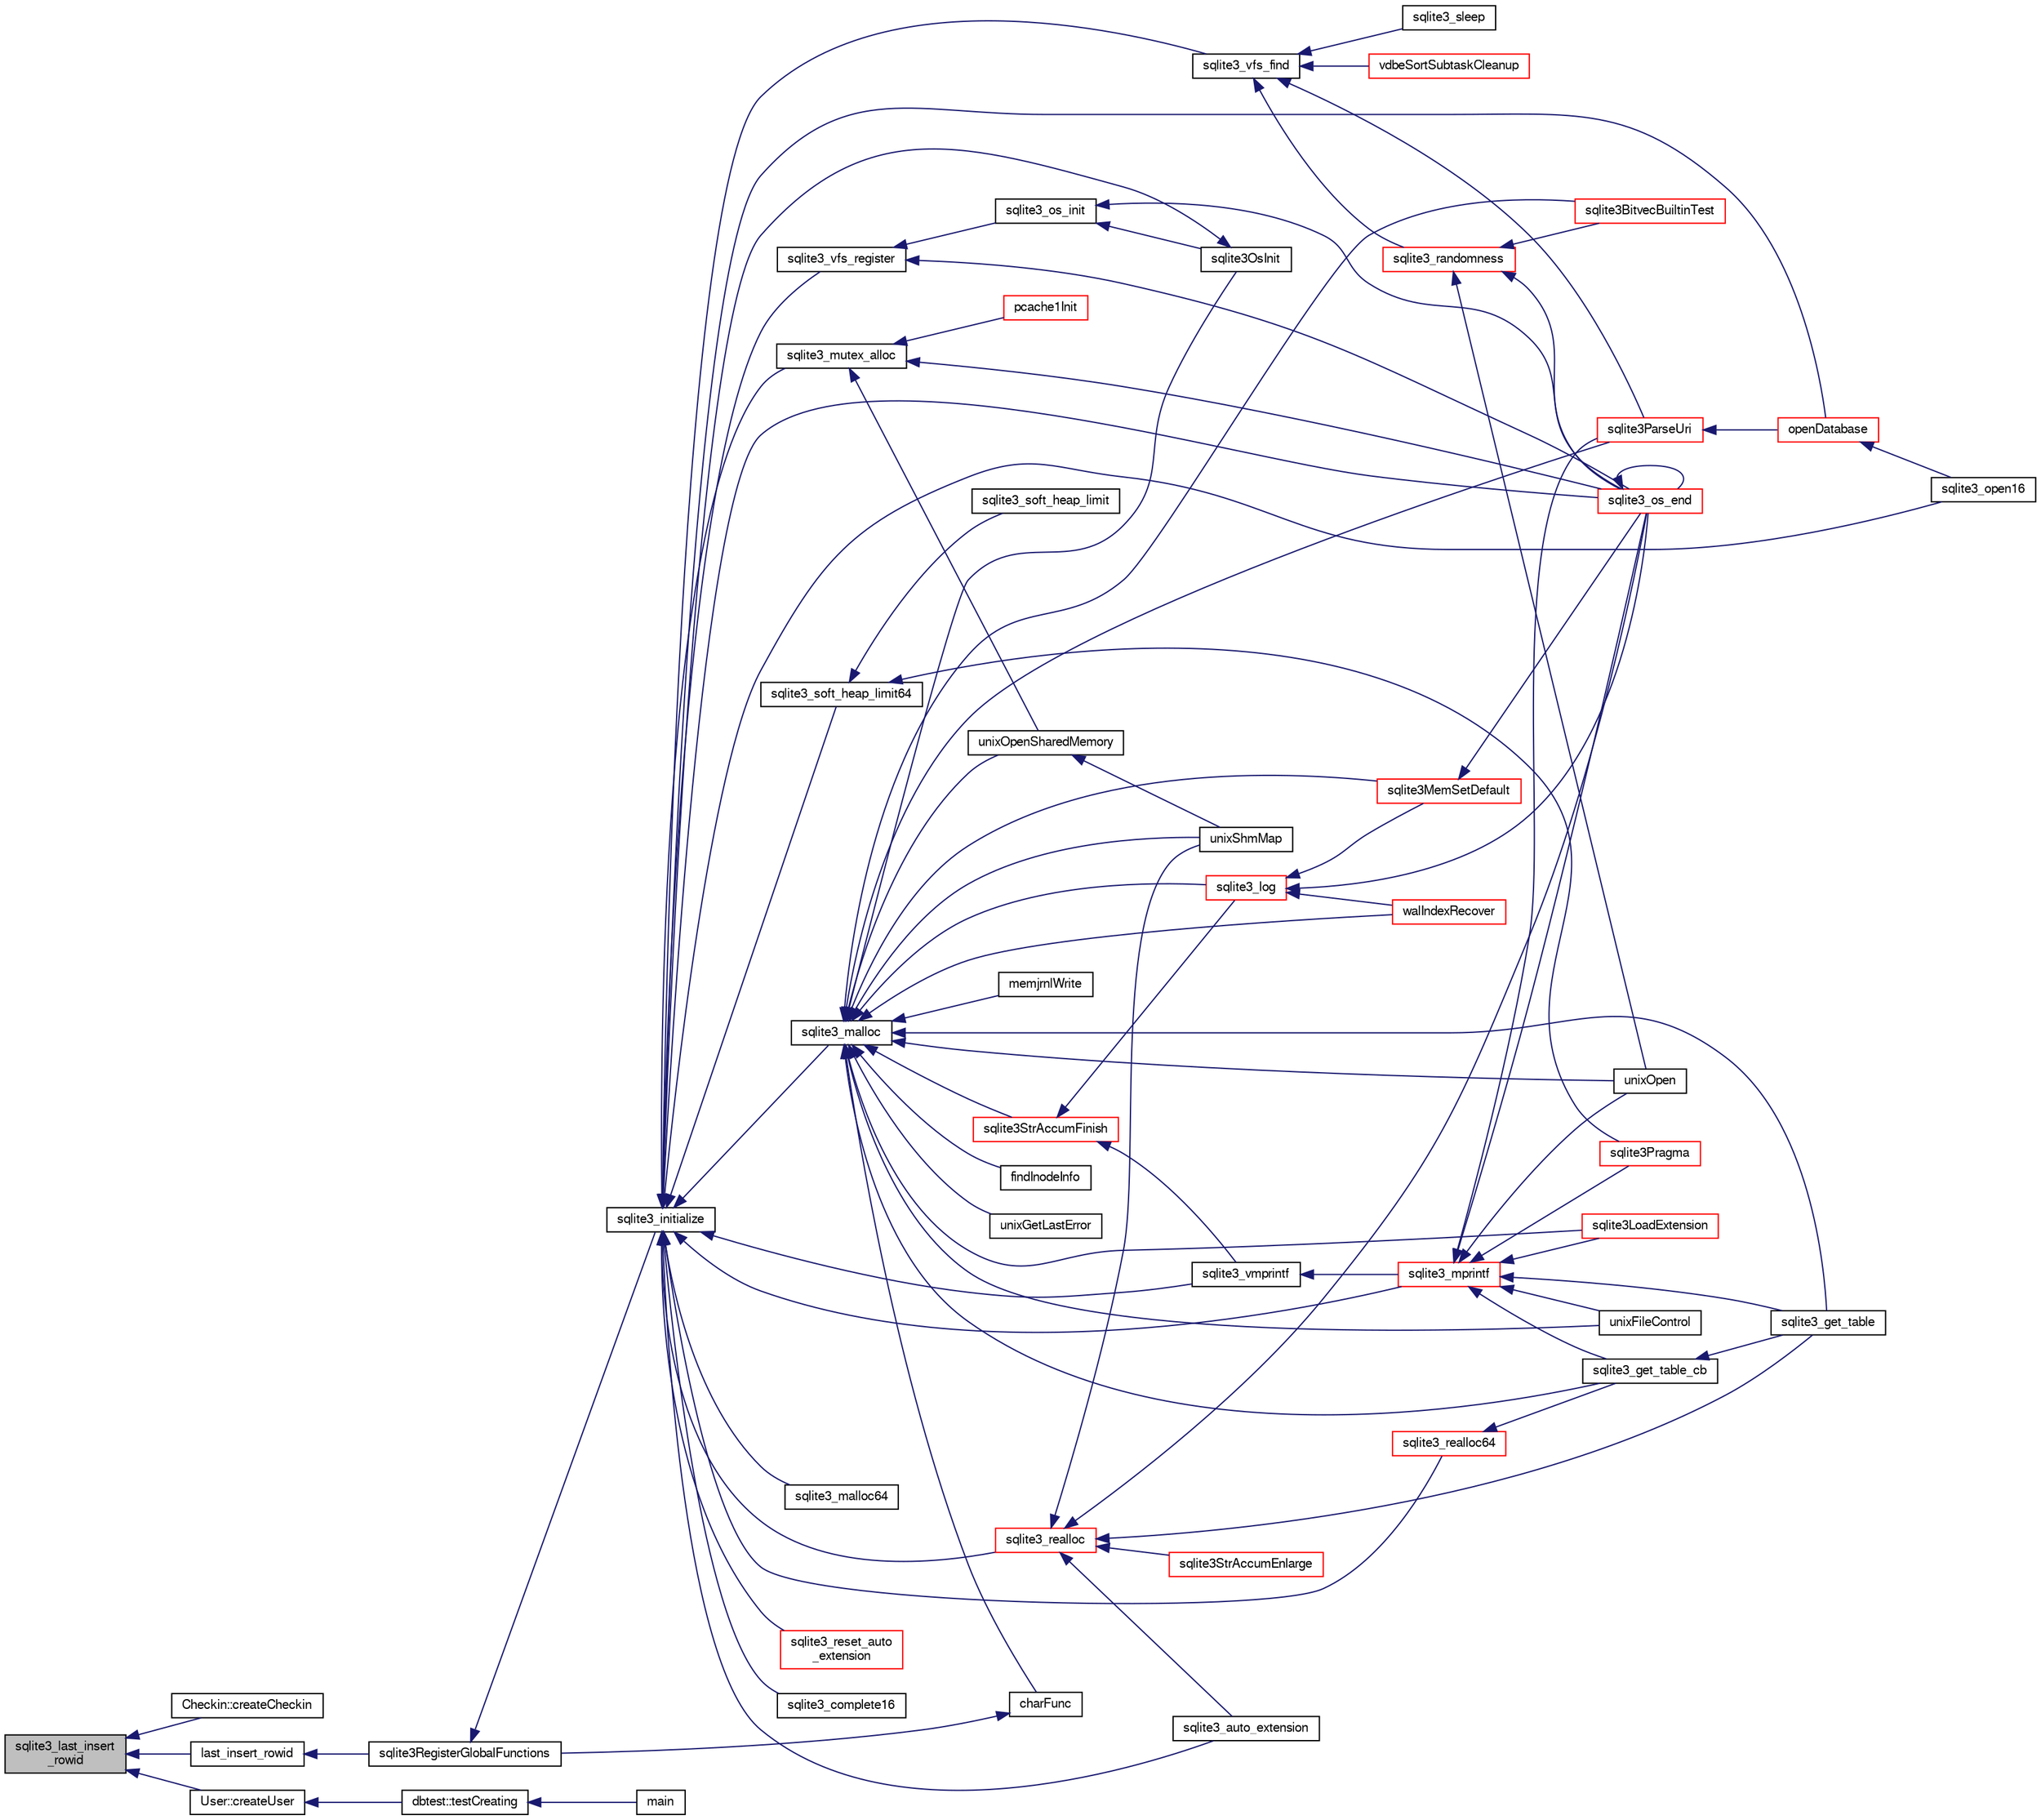 digraph "sqlite3_last_insert_rowid"
{
  edge [fontname="FreeSans",fontsize="10",labelfontname="FreeSans",labelfontsize="10"];
  node [fontname="FreeSans",fontsize="10",shape=record];
  rankdir="LR";
  Node38038 [label="sqlite3_last_insert\l_rowid",height=0.2,width=0.4,color="black", fillcolor="grey75", style="filled", fontcolor="black"];
  Node38038 -> Node38039 [dir="back",color="midnightblue",fontsize="10",style="solid",fontname="FreeSans"];
  Node38039 [label="Checkin::createCheckin",height=0.2,width=0.4,color="black", fillcolor="white", style="filled",URL="$classCheckin.html#a4e40acdf7fff0e607f6de4f24f3a163c"];
  Node38038 -> Node38040 [dir="back",color="midnightblue",fontsize="10",style="solid",fontname="FreeSans"];
  Node38040 [label="last_insert_rowid",height=0.2,width=0.4,color="black", fillcolor="white", style="filled",URL="$sqlite3_8c.html#a58bdb5411ca39965cee456c209725009"];
  Node38040 -> Node38041 [dir="back",color="midnightblue",fontsize="10",style="solid",fontname="FreeSans"];
  Node38041 [label="sqlite3RegisterGlobalFunctions",height=0.2,width=0.4,color="black", fillcolor="white", style="filled",URL="$sqlite3_8c.html#a9f75bd111010f29e1b8d74344473c4ec"];
  Node38041 -> Node38042 [dir="back",color="midnightblue",fontsize="10",style="solid",fontname="FreeSans"];
  Node38042 [label="sqlite3_initialize",height=0.2,width=0.4,color="black", fillcolor="white", style="filled",URL="$sqlite3_8h.html#ab0c0ee2d5d4cf8b28e9572296a8861df"];
  Node38042 -> Node38043 [dir="back",color="midnightblue",fontsize="10",style="solid",fontname="FreeSans"];
  Node38043 [label="sqlite3_vfs_find",height=0.2,width=0.4,color="black", fillcolor="white", style="filled",URL="$sqlite3_8h.html#ac201a26de3dfa1d6deb8069eb8d95627"];
  Node38043 -> Node38044 [dir="back",color="midnightblue",fontsize="10",style="solid",fontname="FreeSans"];
  Node38044 [label="sqlite3_randomness",height=0.2,width=0.4,color="red", fillcolor="white", style="filled",URL="$sqlite3_8h.html#aa452ad88657d4606e137b09c4e9315c7"];
  Node38044 -> Node38048 [dir="back",color="midnightblue",fontsize="10",style="solid",fontname="FreeSans"];
  Node38048 [label="unixOpen",height=0.2,width=0.4,color="black", fillcolor="white", style="filled",URL="$sqlite3_8c.html#a8ed5efc47b6e14f7805cd1bb9b215775"];
  Node38044 -> Node38049 [dir="back",color="midnightblue",fontsize="10",style="solid",fontname="FreeSans"];
  Node38049 [label="sqlite3_os_end",height=0.2,width=0.4,color="red", fillcolor="white", style="filled",URL="$sqlite3_8h.html#a2288c95881ecca13d994e42b6a958906"];
  Node38049 -> Node38049 [dir="back",color="midnightblue",fontsize="10",style="solid",fontname="FreeSans"];
  Node38044 -> Node38051 [dir="back",color="midnightblue",fontsize="10",style="solid",fontname="FreeSans"];
  Node38051 [label="sqlite3BitvecBuiltinTest",height=0.2,width=0.4,color="red", fillcolor="white", style="filled",URL="$sqlite3_8c.html#a9b4e3e921ce1ede6f10a9106c034ff9b"];
  Node38043 -> Node38446 [dir="back",color="midnightblue",fontsize="10",style="solid",fontname="FreeSans"];
  Node38446 [label="vdbeSortSubtaskCleanup",height=0.2,width=0.4,color="red", fillcolor="white", style="filled",URL="$sqlite3_8c.html#abc8ce4c3ef58cc10f5b27642aab32b30"];
  Node38043 -> Node38449 [dir="back",color="midnightblue",fontsize="10",style="solid",fontname="FreeSans"];
  Node38449 [label="sqlite3ParseUri",height=0.2,width=0.4,color="red", fillcolor="white", style="filled",URL="$sqlite3_8c.html#aaa912f29a67460d8b2186c97056e8767"];
  Node38449 -> Node38292 [dir="back",color="midnightblue",fontsize="10",style="solid",fontname="FreeSans"];
  Node38292 [label="openDatabase",height=0.2,width=0.4,color="red", fillcolor="white", style="filled",URL="$sqlite3_8c.html#a6a9c3bc3a64234e863413f41db473758"];
  Node38292 -> Node38295 [dir="back",color="midnightblue",fontsize="10",style="solid",fontname="FreeSans"];
  Node38295 [label="sqlite3_open16",height=0.2,width=0.4,color="black", fillcolor="white", style="filled",URL="$sqlite3_8h.html#adbc401bb96713f32e553db32f6f3ca33"];
  Node38043 -> Node38450 [dir="back",color="midnightblue",fontsize="10",style="solid",fontname="FreeSans"];
  Node38450 [label="sqlite3_sleep",height=0.2,width=0.4,color="black", fillcolor="white", style="filled",URL="$sqlite3_8h.html#ad0c133ddbbecb6433f3c6ebef8966efa"];
  Node38042 -> Node38451 [dir="back",color="midnightblue",fontsize="10",style="solid",fontname="FreeSans"];
  Node38451 [label="sqlite3_vfs_register",height=0.2,width=0.4,color="black", fillcolor="white", style="filled",URL="$sqlite3_8h.html#a7184b289ccd4c4c7200589137d88c4ae"];
  Node38451 -> Node38452 [dir="back",color="midnightblue",fontsize="10",style="solid",fontname="FreeSans"];
  Node38452 [label="sqlite3_os_init",height=0.2,width=0.4,color="black", fillcolor="white", style="filled",URL="$sqlite3_8h.html#acebc2290d00a32d3afe2361f2979038b"];
  Node38452 -> Node38453 [dir="back",color="midnightblue",fontsize="10",style="solid",fontname="FreeSans"];
  Node38453 [label="sqlite3OsInit",height=0.2,width=0.4,color="black", fillcolor="white", style="filled",URL="$sqlite3_8c.html#afeaa886fe1ca086a30fd278b1d069762"];
  Node38453 -> Node38042 [dir="back",color="midnightblue",fontsize="10",style="solid",fontname="FreeSans"];
  Node38452 -> Node38049 [dir="back",color="midnightblue",fontsize="10",style="solid",fontname="FreeSans"];
  Node38451 -> Node38049 [dir="back",color="midnightblue",fontsize="10",style="solid",fontname="FreeSans"];
  Node38042 -> Node38454 [dir="back",color="midnightblue",fontsize="10",style="solid",fontname="FreeSans"];
  Node38454 [label="sqlite3_mutex_alloc",height=0.2,width=0.4,color="black", fillcolor="white", style="filled",URL="$sqlite3_8h.html#aa3f89418cd18e99596435c958b29b650"];
  Node38454 -> Node38455 [dir="back",color="midnightblue",fontsize="10",style="solid",fontname="FreeSans"];
  Node38455 [label="unixOpenSharedMemory",height=0.2,width=0.4,color="black", fillcolor="white", style="filled",URL="$sqlite3_8c.html#a30775afa2e08ca6ddc7853326afed7c7"];
  Node38455 -> Node38456 [dir="back",color="midnightblue",fontsize="10",style="solid",fontname="FreeSans"];
  Node38456 [label="unixShmMap",height=0.2,width=0.4,color="black", fillcolor="white", style="filled",URL="$sqlite3_8c.html#aeaa77f0ab08a4f4ee5f86e8c9727e974"];
  Node38454 -> Node38049 [dir="back",color="midnightblue",fontsize="10",style="solid",fontname="FreeSans"];
  Node38454 -> Node38457 [dir="back",color="midnightblue",fontsize="10",style="solid",fontname="FreeSans"];
  Node38457 [label="pcache1Init",height=0.2,width=0.4,color="red", fillcolor="white", style="filled",URL="$sqlite3_8c.html#a05e9c1daf3dd812db1d769b69b20e069"];
  Node38042 -> Node38527 [dir="back",color="midnightblue",fontsize="10",style="solid",fontname="FreeSans"];
  Node38527 [label="sqlite3_soft_heap_limit64",height=0.2,width=0.4,color="black", fillcolor="white", style="filled",URL="$sqlite3_8h.html#ab37b3a4d1652e3acb2c43d1252e6b852"];
  Node38527 -> Node38528 [dir="back",color="midnightblue",fontsize="10",style="solid",fontname="FreeSans"];
  Node38528 [label="sqlite3_soft_heap_limit",height=0.2,width=0.4,color="black", fillcolor="white", style="filled",URL="$sqlite3_8h.html#a18c3472581de3072201723e798524fdc"];
  Node38527 -> Node38135 [dir="back",color="midnightblue",fontsize="10",style="solid",fontname="FreeSans"];
  Node38135 [label="sqlite3Pragma",height=0.2,width=0.4,color="red", fillcolor="white", style="filled",URL="$sqlite3_8c.html#a111391370f58f8e6a6eca51fd34d62ed"];
  Node38042 -> Node38529 [dir="back",color="midnightblue",fontsize="10",style="solid",fontname="FreeSans"];
  Node38529 [label="sqlite3_malloc",height=0.2,width=0.4,color="black", fillcolor="white", style="filled",URL="$sqlite3_8h.html#a510e31845345737f17d86ce0b2328356"];
  Node38529 -> Node38453 [dir="back",color="midnightblue",fontsize="10",style="solid",fontname="FreeSans"];
  Node38529 -> Node38525 [dir="back",color="midnightblue",fontsize="10",style="solid",fontname="FreeSans"];
  Node38525 [label="sqlite3MemSetDefault",height=0.2,width=0.4,color="red", fillcolor="white", style="filled",URL="$sqlite3_8c.html#a162fbfd727e92c5f8f72625b5ff62549"];
  Node38525 -> Node38049 [dir="back",color="midnightblue",fontsize="10",style="solid",fontname="FreeSans"];
  Node38529 -> Node38530 [dir="back",color="midnightblue",fontsize="10",style="solid",fontname="FreeSans"];
  Node38530 [label="sqlite3StrAccumFinish",height=0.2,width=0.4,color="red", fillcolor="white", style="filled",URL="$sqlite3_8c.html#adb7f26b10ac1b847db6f000ef4c2e2ba"];
  Node38530 -> Node38604 [dir="back",color="midnightblue",fontsize="10",style="solid",fontname="FreeSans"];
  Node38604 [label="sqlite3_vmprintf",height=0.2,width=0.4,color="black", fillcolor="white", style="filled",URL="$sqlite3_8h.html#ac240de67ddf003828f16a6d9dd3fa3ca"];
  Node38604 -> Node38605 [dir="back",color="midnightblue",fontsize="10",style="solid",fontname="FreeSans"];
  Node38605 [label="sqlite3_mprintf",height=0.2,width=0.4,color="red", fillcolor="white", style="filled",URL="$sqlite3_8h.html#a9533933e57f7ccbb48c32041ce3a8862"];
  Node38605 -> Node38047 [dir="back",color="midnightblue",fontsize="10",style="solid",fontname="FreeSans"];
  Node38047 [label="unixFileControl",height=0.2,width=0.4,color="black", fillcolor="white", style="filled",URL="$sqlite3_8c.html#ad71f213fa385cc58f307cefd953c03ae"];
  Node38605 -> Node38048 [dir="back",color="midnightblue",fontsize="10",style="solid",fontname="FreeSans"];
  Node38605 -> Node38049 [dir="back",color="midnightblue",fontsize="10",style="solid",fontname="FreeSans"];
  Node38605 -> Node38608 [dir="back",color="midnightblue",fontsize="10",style="solid",fontname="FreeSans"];
  Node38608 [label="sqlite3LoadExtension",height=0.2,width=0.4,color="red", fillcolor="white", style="filled",URL="$sqlite3_8c.html#a3b46232455de4779a67c63b2c9004245"];
  Node38605 -> Node38135 [dir="back",color="midnightblue",fontsize="10",style="solid",fontname="FreeSans"];
  Node38605 -> Node38611 [dir="back",color="midnightblue",fontsize="10",style="solid",fontname="FreeSans"];
  Node38611 [label="sqlite3_get_table_cb",height=0.2,width=0.4,color="black", fillcolor="white", style="filled",URL="$sqlite3_8c.html#a1dbaba1b543953c0dade97357c5866b1"];
  Node38611 -> Node38251 [dir="back",color="midnightblue",fontsize="10",style="solid",fontname="FreeSans"];
  Node38251 [label="sqlite3_get_table",height=0.2,width=0.4,color="black", fillcolor="white", style="filled",URL="$sqlite3_8h.html#a5effeac4e12df57beaa35c5be1f61579"];
  Node38605 -> Node38251 [dir="back",color="midnightblue",fontsize="10",style="solid",fontname="FreeSans"];
  Node38605 -> Node38449 [dir="back",color="midnightblue",fontsize="10",style="solid",fontname="FreeSans"];
  Node38530 -> Node38715 [dir="back",color="midnightblue",fontsize="10",style="solid",fontname="FreeSans"];
  Node38715 [label="sqlite3_log",height=0.2,width=0.4,color="red", fillcolor="white", style="filled",URL="$sqlite3_8h.html#a298c9699bf9c143662c6b1fec4b2dc3b"];
  Node38715 -> Node38525 [dir="back",color="midnightblue",fontsize="10",style="solid",fontname="FreeSans"];
  Node38715 -> Node38049 [dir="back",color="midnightblue",fontsize="10",style="solid",fontname="FreeSans"];
  Node38715 -> Node38643 [dir="back",color="midnightblue",fontsize="10",style="solid",fontname="FreeSans"];
  Node38643 [label="walIndexRecover",height=0.2,width=0.4,color="red", fillcolor="white", style="filled",URL="$sqlite3_8c.html#ab4ee99f3710323acbeb6c495dd18d205"];
  Node38529 -> Node38715 [dir="back",color="midnightblue",fontsize="10",style="solid",fontname="FreeSans"];
  Node38529 -> Node38794 [dir="back",color="midnightblue",fontsize="10",style="solid",fontname="FreeSans"];
  Node38794 [label="findInodeInfo",height=0.2,width=0.4,color="black", fillcolor="white", style="filled",URL="$sqlite3_8c.html#ac92c39062e69a79c4a62dfd55242c782"];
  Node38529 -> Node38047 [dir="back",color="midnightblue",fontsize="10",style="solid",fontname="FreeSans"];
  Node38529 -> Node38455 [dir="back",color="midnightblue",fontsize="10",style="solid",fontname="FreeSans"];
  Node38529 -> Node38456 [dir="back",color="midnightblue",fontsize="10",style="solid",fontname="FreeSans"];
  Node38529 -> Node38048 [dir="back",color="midnightblue",fontsize="10",style="solid",fontname="FreeSans"];
  Node38529 -> Node38626 [dir="back",color="midnightblue",fontsize="10",style="solid",fontname="FreeSans"];
  Node38626 [label="unixGetLastError",height=0.2,width=0.4,color="black", fillcolor="white", style="filled",URL="$sqlite3_8c.html#aed1e42f49d74b419c3c85b559dd61240"];
  Node38529 -> Node38051 [dir="back",color="midnightblue",fontsize="10",style="solid",fontname="FreeSans"];
  Node38529 -> Node38643 [dir="back",color="midnightblue",fontsize="10",style="solid",fontname="FreeSans"];
  Node38529 -> Node38795 [dir="back",color="midnightblue",fontsize="10",style="solid",fontname="FreeSans"];
  Node38795 [label="memjrnlWrite",height=0.2,width=0.4,color="black", fillcolor="white", style="filled",URL="$sqlite3_8c.html#af8bd7d5d7eafce5542f8de300a120c47"];
  Node38529 -> Node38796 [dir="back",color="midnightblue",fontsize="10",style="solid",fontname="FreeSans"];
  Node38796 [label="charFunc",height=0.2,width=0.4,color="black", fillcolor="white", style="filled",URL="$sqlite3_8c.html#ab9b72ce47fcea3c3b92e816435a0fd91"];
  Node38796 -> Node38041 [dir="back",color="midnightblue",fontsize="10",style="solid",fontname="FreeSans"];
  Node38529 -> Node38608 [dir="back",color="midnightblue",fontsize="10",style="solid",fontname="FreeSans"];
  Node38529 -> Node38611 [dir="back",color="midnightblue",fontsize="10",style="solid",fontname="FreeSans"];
  Node38529 -> Node38251 [dir="back",color="midnightblue",fontsize="10",style="solid",fontname="FreeSans"];
  Node38529 -> Node38449 [dir="back",color="midnightblue",fontsize="10",style="solid",fontname="FreeSans"];
  Node38042 -> Node38797 [dir="back",color="midnightblue",fontsize="10",style="solid",fontname="FreeSans"];
  Node38797 [label="sqlite3_malloc64",height=0.2,width=0.4,color="black", fillcolor="white", style="filled",URL="$sqlite3_8h.html#a12b7ee85e539ea28c130c5c75b96a82a"];
  Node38042 -> Node38798 [dir="back",color="midnightblue",fontsize="10",style="solid",fontname="FreeSans"];
  Node38798 [label="sqlite3_realloc",height=0.2,width=0.4,color="red", fillcolor="white", style="filled",URL="$sqlite3_8h.html#a627f0eeface58024ef47403d8cc76b35"];
  Node38798 -> Node38799 [dir="back",color="midnightblue",fontsize="10",style="solid",fontname="FreeSans"];
  Node38799 [label="sqlite3StrAccumEnlarge",height=0.2,width=0.4,color="red", fillcolor="white", style="filled",URL="$sqlite3_8c.html#a38976500a97c69d65086eeccca82dd96"];
  Node38798 -> Node38456 [dir="back",color="midnightblue",fontsize="10",style="solid",fontname="FreeSans"];
  Node38798 -> Node38049 [dir="back",color="midnightblue",fontsize="10",style="solid",fontname="FreeSans"];
  Node38798 -> Node38814 [dir="back",color="midnightblue",fontsize="10",style="solid",fontname="FreeSans"];
  Node38814 [label="sqlite3_auto_extension",height=0.2,width=0.4,color="black", fillcolor="white", style="filled",URL="$sqlite3_8h.html#a85a95b45e94f6bcd52aa39b6acdb36d7"];
  Node38798 -> Node38251 [dir="back",color="midnightblue",fontsize="10",style="solid",fontname="FreeSans"];
  Node38042 -> Node38816 [dir="back",color="midnightblue",fontsize="10",style="solid",fontname="FreeSans"];
  Node38816 [label="sqlite3_realloc64",height=0.2,width=0.4,color="red", fillcolor="white", style="filled",URL="$sqlite3_8h.html#afe88c85e9f864a3fd92941cad197245d"];
  Node38816 -> Node38611 [dir="back",color="midnightblue",fontsize="10",style="solid",fontname="FreeSans"];
  Node38042 -> Node38604 [dir="back",color="midnightblue",fontsize="10",style="solid",fontname="FreeSans"];
  Node38042 -> Node38605 [dir="back",color="midnightblue",fontsize="10",style="solid",fontname="FreeSans"];
  Node38042 -> Node38049 [dir="back",color="midnightblue",fontsize="10",style="solid",fontname="FreeSans"];
  Node38042 -> Node38814 [dir="back",color="midnightblue",fontsize="10",style="solid",fontname="FreeSans"];
  Node38042 -> Node38916 [dir="back",color="midnightblue",fontsize="10",style="solid",fontname="FreeSans"];
  Node38916 [label="sqlite3_reset_auto\l_extension",height=0.2,width=0.4,color="red", fillcolor="white", style="filled",URL="$sqlite3_8h.html#ac33f4064ae6690cada7bdc89e8153ffc"];
  Node38042 -> Node38781 [dir="back",color="midnightblue",fontsize="10",style="solid",fontname="FreeSans"];
  Node38781 [label="sqlite3_complete16",height=0.2,width=0.4,color="black", fillcolor="white", style="filled",URL="$sqlite3_8h.html#a3260341c2ef82787acca48414a1d03a1"];
  Node38042 -> Node38292 [dir="back",color="midnightblue",fontsize="10",style="solid",fontname="FreeSans"];
  Node38042 -> Node38295 [dir="back",color="midnightblue",fontsize="10",style="solid",fontname="FreeSans"];
  Node38038 -> Node38244 [dir="back",color="midnightblue",fontsize="10",style="solid",fontname="FreeSans"];
  Node38244 [label="User::createUser",height=0.2,width=0.4,color="black", fillcolor="white", style="filled",URL="$classUser.html#a22ed673939e8cc0a136130b809bba513"];
  Node38244 -> Node38062 [dir="back",color="midnightblue",fontsize="10",style="solid",fontname="FreeSans"];
  Node38062 [label="dbtest::testCreating",height=0.2,width=0.4,color="black", fillcolor="white", style="filled",URL="$classdbtest.html#a8193e88a7df657069c8a6bd09c8243b7"];
  Node38062 -> Node38063 [dir="back",color="midnightblue",fontsize="10",style="solid",fontname="FreeSans"];
  Node38063 [label="main",height=0.2,width=0.4,color="black", fillcolor="white", style="filled",URL="$test_8cpp.html#ae66f6b31b5ad750f1fe042a706a4e3d4"];
}
